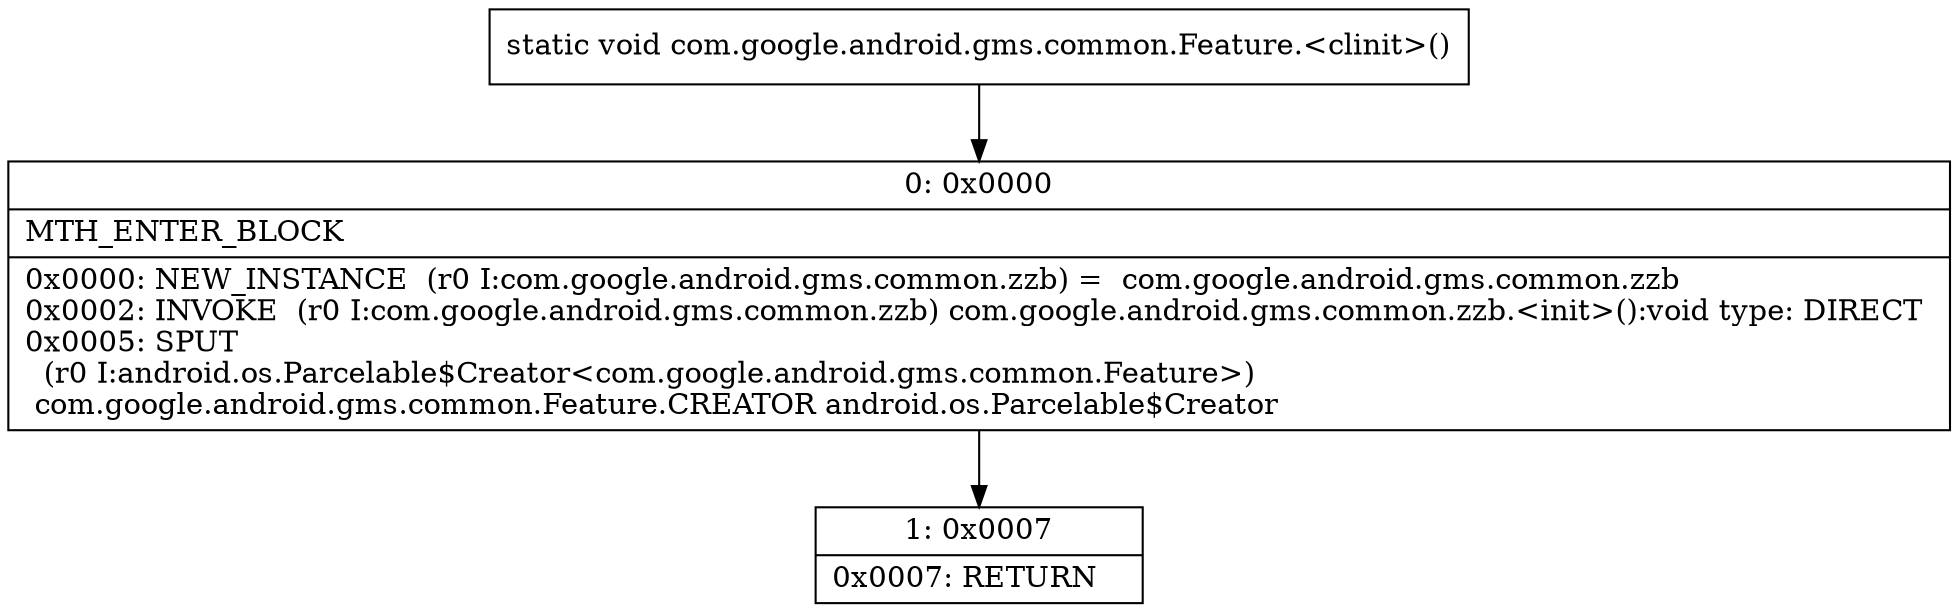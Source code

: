 digraph "CFG forcom.google.android.gms.common.Feature.\<clinit\>()V" {
Node_0 [shape=record,label="{0\:\ 0x0000|MTH_ENTER_BLOCK\l|0x0000: NEW_INSTANCE  (r0 I:com.google.android.gms.common.zzb) =  com.google.android.gms.common.zzb \l0x0002: INVOKE  (r0 I:com.google.android.gms.common.zzb) com.google.android.gms.common.zzb.\<init\>():void type: DIRECT \l0x0005: SPUT  \l  (r0 I:android.os.Parcelable$Creator\<com.google.android.gms.common.Feature\>)\l com.google.android.gms.common.Feature.CREATOR android.os.Parcelable$Creator \l}"];
Node_1 [shape=record,label="{1\:\ 0x0007|0x0007: RETURN   \l}"];
MethodNode[shape=record,label="{static void com.google.android.gms.common.Feature.\<clinit\>() }"];
MethodNode -> Node_0;
Node_0 -> Node_1;
}

